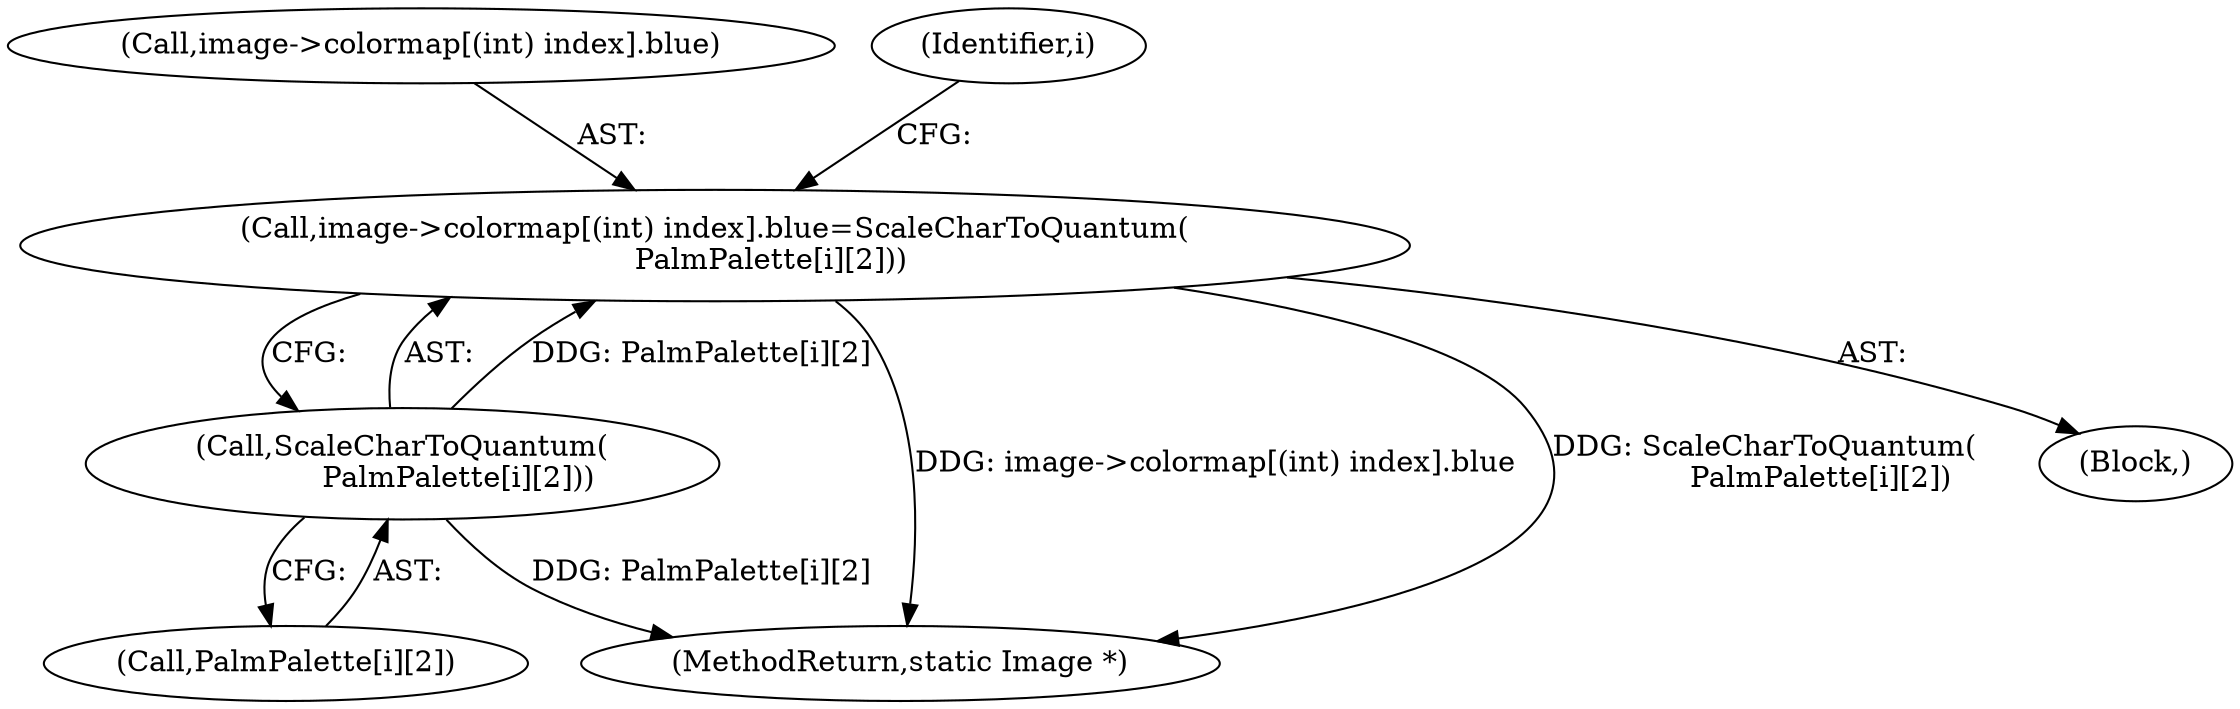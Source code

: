 digraph "0_ImageMagick_db1ffb6cf44bcfe5c4d5fcf9d9109ded5617387f@pointer" {
"1000610" [label="(Call,image->colormap[(int) index].blue=ScaleCharToQuantum(\n            PalmPalette[i][2]))"];
"1000620" [label="(Call,ScaleCharToQuantum(\n            PalmPalette[i][2]))"];
"1000610" [label="(Call,image->colormap[(int) index].blue=ScaleCharToQuantum(\n            PalmPalette[i][2]))"];
"1001382" [label="(MethodReturn,static Image *)"];
"1000621" [label="(Call,PalmPalette[i][2])"];
"1000568" [label="(Block,)"];
"1000620" [label="(Call,ScaleCharToQuantum(\n            PalmPalette[i][2]))"];
"1000611" [label="(Call,image->colormap[(int) index].blue)"];
"1000567" [label="(Identifier,i)"];
"1000610" -> "1000568"  [label="AST: "];
"1000610" -> "1000620"  [label="CFG: "];
"1000611" -> "1000610"  [label="AST: "];
"1000620" -> "1000610"  [label="AST: "];
"1000567" -> "1000610"  [label="CFG: "];
"1000610" -> "1001382"  [label="DDG: image->colormap[(int) index].blue"];
"1000610" -> "1001382"  [label="DDG: ScaleCharToQuantum(\n            PalmPalette[i][2])"];
"1000620" -> "1000610"  [label="DDG: PalmPalette[i][2]"];
"1000620" -> "1000621"  [label="CFG: "];
"1000621" -> "1000620"  [label="AST: "];
"1000620" -> "1001382"  [label="DDG: PalmPalette[i][2]"];
}
